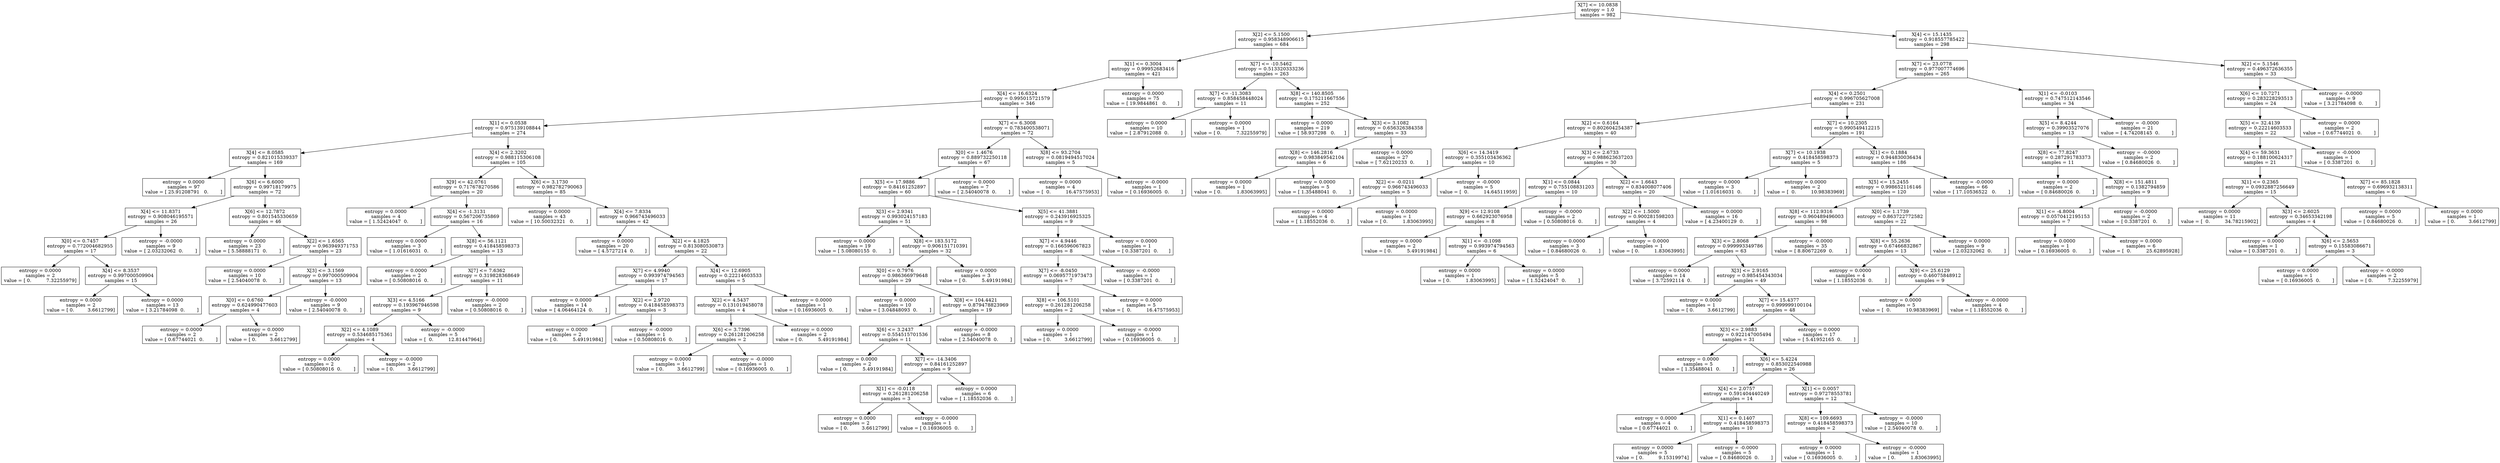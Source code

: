 digraph Tree {
0 [label="X[7] <= 10.0838\nentropy = 1.0\nsamples = 982", shape="box"] ;
1 [label="X[2] <= 5.1500\nentropy = 0.958348906615\nsamples = 684", shape="box"] ;
0 -> 1 ;
2 [label="X[1] <= 0.3004\nentropy = 0.99952683416\nsamples = 421", shape="box"] ;
1 -> 2 ;
3 [label="X[4] <= 16.6324\nentropy = 0.995015721579\nsamples = 346", shape="box"] ;
2 -> 3 ;
4 [label="X[1] <= 0.0538\nentropy = 0.975139108844\nsamples = 274", shape="box"] ;
3 -> 4 ;
5 [label="X[4] <= 8.0585\nentropy = 0.821015339337\nsamples = 169", shape="box"] ;
4 -> 5 ;
6 [label="entropy = 0.0000\nsamples = 97\nvalue = [ 25.91208791   0.        ]", shape="box"] ;
5 -> 6 ;
7 [label="X[6] <= 6.6000\nentropy = 0.99718179975\nsamples = 72", shape="box"] ;
5 -> 7 ;
8 [label="X[4] <= 11.8371\nentropy = 0.908046195571\nsamples = 26", shape="box"] ;
7 -> 8 ;
9 [label="X[0] <= 0.7457\nentropy = 0.772004682955\nsamples = 17", shape="box"] ;
8 -> 9 ;
10 [label="entropy = 0.0000\nsamples = 2\nvalue = [ 0.          7.32255979]", shape="box"] ;
9 -> 10 ;
11 [label="X[4] <= 8.3537\nentropy = 0.997000509904\nsamples = 15", shape="box"] ;
9 -> 11 ;
12 [label="entropy = 0.0000\nsamples = 2\nvalue = [ 0.         3.6612799]", shape="box"] ;
11 -> 12 ;
13 [label="entropy = 0.0000\nsamples = 13\nvalue = [ 3.21784098  0.        ]", shape="box"] ;
11 -> 13 ;
14 [label="entropy = -0.0000\nsamples = 9\nvalue = [ 2.03232062  0.        ]", shape="box"] ;
8 -> 14 ;
15 [label="X[6] <= 12.7872\nentropy = 0.801545330659\nsamples = 46", shape="box"] ;
7 -> 15 ;
16 [label="entropy = 0.0000\nsamples = 23\nvalue = [ 5.58888171  0.        ]", shape="box"] ;
15 -> 16 ;
17 [label="X[2] <= 1.6565\nentropy = 0.963949371753\nsamples = 23", shape="box"] ;
15 -> 17 ;
18 [label="entropy = 0.0000\nsamples = 10\nvalue = [ 2.54040078  0.        ]", shape="box"] ;
17 -> 18 ;
19 [label="X[3] <= 3.1569\nentropy = 0.997000509904\nsamples = 13", shape="box"] ;
17 -> 19 ;
20 [label="X[0] <= 0.6760\nentropy = 0.624990477603\nsamples = 4", shape="box"] ;
19 -> 20 ;
21 [label="entropy = 0.0000\nsamples = 2\nvalue = [ 0.67744021  0.        ]", shape="box"] ;
20 -> 21 ;
22 [label="entropy = 0.0000\nsamples = 2\nvalue = [ 0.         3.6612799]", shape="box"] ;
20 -> 22 ;
23 [label="entropy = -0.0000\nsamples = 9\nvalue = [ 2.54040078  0.        ]", shape="box"] ;
19 -> 23 ;
24 [label="X[4] <= 2.3202\nentropy = 0.988115306108\nsamples = 105", shape="box"] ;
4 -> 24 ;
25 [label="X[9] <= 42.0761\nentropy = 0.717678270586\nsamples = 20", shape="box"] ;
24 -> 25 ;
26 [label="entropy = 0.0000\nsamples = 4\nvalue = [ 1.52424047  0.        ]", shape="box"] ;
25 -> 26 ;
27 [label="X[4] <= -1.3131\nentropy = 0.567206735869\nsamples = 16", shape="box"] ;
25 -> 27 ;
28 [label="entropy = 0.0000\nsamples = 3\nvalue = [ 1.01616031  0.        ]", shape="box"] ;
27 -> 28 ;
29 [label="X[8] <= 56.1121\nentropy = 0.418458598373\nsamples = 13", shape="box"] ;
27 -> 29 ;
30 [label="entropy = 0.0000\nsamples = 2\nvalue = [ 0.50808016  0.        ]", shape="box"] ;
29 -> 30 ;
31 [label="X[7] <= 7.6362\nentropy = 0.319828368649\nsamples = 11", shape="box"] ;
29 -> 31 ;
32 [label="X[3] <= 4.5166\nentropy = 0.193967946598\nsamples = 9", shape="box"] ;
31 -> 32 ;
33 [label="X[2] <= 4.1089\nentropy = 0.534685175361\nsamples = 4", shape="box"] ;
32 -> 33 ;
34 [label="entropy = 0.0000\nsamples = 2\nvalue = [ 0.50808016  0.        ]", shape="box"] ;
33 -> 34 ;
35 [label="entropy = -0.0000\nsamples = 2\nvalue = [ 0.         3.6612799]", shape="box"] ;
33 -> 35 ;
36 [label="entropy = -0.0000\nsamples = 5\nvalue = [  0.          12.81447964]", shape="box"] ;
32 -> 36 ;
37 [label="entropy = -0.0000\nsamples = 2\nvalue = [ 0.50808016  0.        ]", shape="box"] ;
31 -> 37 ;
38 [label="X[6] <= 3.1730\nentropy = 0.982782790063\nsamples = 85", shape="box"] ;
24 -> 38 ;
39 [label="entropy = 0.0000\nsamples = 43\nvalue = [ 10.50032321   0.        ]", shape="box"] ;
38 -> 39 ;
40 [label="X[4] <= 7.8334\nentropy = 0.966743496033\nsamples = 42", shape="box"] ;
38 -> 40 ;
41 [label="entropy = 0.0000\nsamples = 20\nvalue = [ 4.5727214  0.       ]", shape="box"] ;
40 -> 41 ;
42 [label="X[2] <= 4.1825\nentropy = 0.813080530873\nsamples = 22", shape="box"] ;
40 -> 42 ;
43 [label="X[7] <= 4.9940\nentropy = 0.993974794563\nsamples = 17", shape="box"] ;
42 -> 43 ;
44 [label="entropy = 0.0000\nsamples = 14\nvalue = [ 4.06464124  0.        ]", shape="box"] ;
43 -> 44 ;
45 [label="X[2] <= 2.9720\nentropy = 0.418458598373\nsamples = 3", shape="box"] ;
43 -> 45 ;
46 [label="entropy = 0.0000\nsamples = 2\nvalue = [ 0.          5.49191984]", shape="box"] ;
45 -> 46 ;
47 [label="entropy = -0.0000\nsamples = 1\nvalue = [ 0.50808016  0.        ]", shape="box"] ;
45 -> 47 ;
48 [label="X[4] <= 12.6905\nentropy = 0.22214603533\nsamples = 5", shape="box"] ;
42 -> 48 ;
49 [label="X[2] <= 4.5437\nentropy = 0.131019458078\nsamples = 4", shape="box"] ;
48 -> 49 ;
50 [label="X[6] <= 3.7396\nentropy = 0.261281206258\nsamples = 2", shape="box"] ;
49 -> 50 ;
51 [label="entropy = 0.0000\nsamples = 1\nvalue = [ 0.         3.6612799]", shape="box"] ;
50 -> 51 ;
52 [label="entropy = -0.0000\nsamples = 1\nvalue = [ 0.16936005  0.        ]", shape="box"] ;
50 -> 52 ;
53 [label="entropy = 0.0000\nsamples = 2\nvalue = [ 0.          5.49191984]", shape="box"] ;
49 -> 53 ;
54 [label="entropy = 0.0000\nsamples = 1\nvalue = [ 0.16936005  0.        ]", shape="box"] ;
48 -> 54 ;
55 [label="X[7] <= 6.3008\nentropy = 0.783400538071\nsamples = 72", shape="box"] ;
3 -> 55 ;
56 [label="X[0] <= 1.4676\nentropy = 0.889732250118\nsamples = 67", shape="box"] ;
55 -> 56 ;
57 [label="X[5] <= 17.9886\nentropy = 0.84161252897\nsamples = 60", shape="box"] ;
56 -> 57 ;
58 [label="X[3] <= 2.9341\nentropy = 0.993024157183\nsamples = 51", shape="box"] ;
57 -> 58 ;
59 [label="entropy = 0.0000\nsamples = 19\nvalue = [ 5.08080155  0.        ]", shape="box"] ;
58 -> 59 ;
60 [label="X[8] <= 183.5172\nentropy = 0.906151710391\nsamples = 32", shape="box"] ;
58 -> 60 ;
61 [label="X[0] <= 0.7976\nentropy = 0.986366979648\nsamples = 29", shape="box"] ;
60 -> 61 ;
62 [label="entropy = 0.0000\nsamples = 10\nvalue = [ 3.04848093  0.        ]", shape="box"] ;
61 -> 62 ;
63 [label="X[8] <= 104.4421\nentropy = 0.879478823969\nsamples = 19", shape="box"] ;
61 -> 63 ;
64 [label="X[6] <= 3.2437\nentropy = 0.554515701536\nsamples = 11", shape="box"] ;
63 -> 64 ;
65 [label="entropy = 0.0000\nsamples = 2\nvalue = [ 0.          5.49191984]", shape="box"] ;
64 -> 65 ;
66 [label="X[7] <= -14.3406\nentropy = 0.84161252897\nsamples = 9", shape="box"] ;
64 -> 66 ;
67 [label="X[1] <= -0.0118\nentropy = 0.261281206258\nsamples = 3", shape="box"] ;
66 -> 67 ;
68 [label="entropy = 0.0000\nsamples = 2\nvalue = [ 0.         3.6612799]", shape="box"] ;
67 -> 68 ;
69 [label="entropy = -0.0000\nsamples = 1\nvalue = [ 0.16936005  0.        ]", shape="box"] ;
67 -> 69 ;
70 [label="entropy = 0.0000\nsamples = 6\nvalue = [ 1.18552036  0.        ]", shape="box"] ;
66 -> 70 ;
71 [label="entropy = -0.0000\nsamples = 8\nvalue = [ 2.54040078  0.        ]", shape="box"] ;
63 -> 71 ;
72 [label="entropy = 0.0000\nsamples = 3\nvalue = [ 0.          5.49191984]", shape="box"] ;
60 -> 72 ;
73 [label="X[5] <= 41.3881\nentropy = 0.243916925325\nsamples = 9", shape="box"] ;
57 -> 73 ;
74 [label="X[7] <= 4.9446\nentropy = 0.166596067823\nsamples = 8", shape="box"] ;
73 -> 74 ;
75 [label="X[7] <= -8.0450\nentropy = 0.0695771973473\nsamples = 7", shape="box"] ;
74 -> 75 ;
76 [label="X[8] <= 106.5101\nentropy = 0.261281206258\nsamples = 2", shape="box"] ;
75 -> 76 ;
77 [label="entropy = 0.0000\nsamples = 1\nvalue = [ 0.         3.6612799]", shape="box"] ;
76 -> 77 ;
78 [label="entropy = -0.0000\nsamples = 1\nvalue = [ 0.16936005  0.        ]", shape="box"] ;
76 -> 78 ;
79 [label="entropy = 0.0000\nsamples = 5\nvalue = [  0.          16.47575953]", shape="box"] ;
75 -> 79 ;
80 [label="entropy = -0.0000\nsamples = 1\nvalue = [ 0.3387201  0.       ]", shape="box"] ;
74 -> 80 ;
81 [label="entropy = 0.0000\nsamples = 1\nvalue = [ 0.3387201  0.       ]", shape="box"] ;
73 -> 81 ;
82 [label="entropy = 0.0000\nsamples = 7\nvalue = [ 2.54040078  0.        ]", shape="box"] ;
56 -> 82 ;
83 [label="X[8] <= 93.2704\nentropy = 0.0819494517024\nsamples = 5", shape="box"] ;
55 -> 83 ;
84 [label="entropy = 0.0000\nsamples = 4\nvalue = [  0.          16.47575953]", shape="box"] ;
83 -> 84 ;
85 [label="entropy = -0.0000\nsamples = 1\nvalue = [ 0.16936005  0.        ]", shape="box"] ;
83 -> 85 ;
86 [label="entropy = 0.0000\nsamples = 75\nvalue = [ 19.9844861   0.       ]", shape="box"] ;
2 -> 86 ;
87 [label="X[7] <= -10.5462\nentropy = 0.513320333236\nsamples = 263", shape="box"] ;
1 -> 87 ;
88 [label="X[7] <= -11.3083\nentropy = 0.858458448024\nsamples = 11", shape="box"] ;
87 -> 88 ;
89 [label="entropy = 0.0000\nsamples = 10\nvalue = [ 2.87912088  0.        ]", shape="box"] ;
88 -> 89 ;
90 [label="entropy = 0.0000\nsamples = 1\nvalue = [ 0.          7.32255979]", shape="box"] ;
88 -> 90 ;
91 [label="X[8] <= 140.8505\nentropy = 0.175211667556\nsamples = 252", shape="box"] ;
87 -> 91 ;
92 [label="entropy = 0.0000\nsamples = 219\nvalue = [ 58.937298   0.      ]", shape="box"] ;
91 -> 92 ;
93 [label="X[3] <= 3.1082\nentropy = 0.656326384358\nsamples = 33", shape="box"] ;
91 -> 93 ;
94 [label="X[8] <= 146.2816\nentropy = 0.983849542104\nsamples = 6", shape="box"] ;
93 -> 94 ;
95 [label="entropy = 0.0000\nsamples = 1\nvalue = [ 0.          1.83063995]", shape="box"] ;
94 -> 95 ;
96 [label="entropy = 0.0000\nsamples = 5\nvalue = [ 1.35488041  0.        ]", shape="box"] ;
94 -> 96 ;
97 [label="entropy = 0.0000\nsamples = 27\nvalue = [ 7.62120233  0.        ]", shape="box"] ;
93 -> 97 ;
98 [label="X[4] <= 15.1435\nentropy = 0.918557785422\nsamples = 298", shape="box"] ;
0 -> 98 ;
99 [label="X[7] <= 23.0778\nentropy = 0.977007774696\nsamples = 265", shape="box"] ;
98 -> 99 ;
100 [label="X[4] <= 0.2501\nentropy = 0.996705627008\nsamples = 231", shape="box"] ;
99 -> 100 ;
101 [label="X[2] <= 0.6164\nentropy = 0.802604254387\nsamples = 40", shape="box"] ;
100 -> 101 ;
102 [label="X[6] <= 14.3419\nentropy = 0.355103436362\nsamples = 10", shape="box"] ;
101 -> 102 ;
103 [label="X[2] <= -0.0211\nentropy = 0.966743496033\nsamples = 5", shape="box"] ;
102 -> 103 ;
104 [label="entropy = 0.0000\nsamples = 4\nvalue = [ 1.18552036  0.        ]", shape="box"] ;
103 -> 104 ;
105 [label="entropy = 0.0000\nsamples = 1\nvalue = [ 0.          1.83063995]", shape="box"] ;
103 -> 105 ;
106 [label="entropy = -0.0000\nsamples = 5\nvalue = [  0.          14.64511959]", shape="box"] ;
102 -> 106 ;
107 [label="X[3] <= 2.6733\nentropy = 0.988623637203\nsamples = 30", shape="box"] ;
101 -> 107 ;
108 [label="X[1] <= 0.0844\nentropy = 0.755108831203\nsamples = 10", shape="box"] ;
107 -> 108 ;
109 [label="X[9] <= 12.9108\nentropy = 0.662923076958\nsamples = 8", shape="box"] ;
108 -> 109 ;
110 [label="entropy = 0.0000\nsamples = 2\nvalue = [ 0.          5.49191984]", shape="box"] ;
109 -> 110 ;
111 [label="X[1] <= -0.1098\nentropy = 0.993974794563\nsamples = 6", shape="box"] ;
109 -> 111 ;
112 [label="entropy = 0.0000\nsamples = 1\nvalue = [ 0.          1.83063995]", shape="box"] ;
111 -> 112 ;
113 [label="entropy = 0.0000\nsamples = 5\nvalue = [ 1.52424047  0.        ]", shape="box"] ;
111 -> 113 ;
114 [label="entropy = -0.0000\nsamples = 2\nvalue = [ 0.50808016  0.        ]", shape="box"] ;
108 -> 114 ;
115 [label="X[2] <= 1.6643\nentropy = 0.834008077406\nsamples = 20", shape="box"] ;
107 -> 115 ;
116 [label="X[2] <= 1.5000\nentropy = 0.900281598203\nsamples = 4", shape="box"] ;
115 -> 116 ;
117 [label="entropy = 0.0000\nsamples = 3\nvalue = [ 0.84680026  0.        ]", shape="box"] ;
116 -> 117 ;
118 [label="entropy = 0.0000\nsamples = 1\nvalue = [ 0.          1.83063995]", shape="box"] ;
116 -> 118 ;
119 [label="entropy = 0.0000\nsamples = 16\nvalue = [ 4.23400129  0.        ]", shape="box"] ;
115 -> 119 ;
120 [label="X[7] <= 10.2305\nentropy = 0.990549412215\nsamples = 191", shape="box"] ;
100 -> 120 ;
121 [label="X[7] <= 10.1938\nentropy = 0.418458598373\nsamples = 5", shape="box"] ;
120 -> 121 ;
122 [label="entropy = 0.0000\nsamples = 3\nvalue = [ 1.01616031  0.        ]", shape="box"] ;
121 -> 122 ;
123 [label="entropy = 0.0000\nsamples = 2\nvalue = [  0.          10.98383969]", shape="box"] ;
121 -> 123 ;
124 [label="X[1] <= 0.1884\nentropy = 0.944830036434\nsamples = 186", shape="box"] ;
120 -> 124 ;
125 [label="X[5] <= 15.2455\nentropy = 0.998652116146\nsamples = 120", shape="box"] ;
124 -> 125 ;
126 [label="X[8] <= 112.9316\nentropy = 0.960489496003\nsamples = 98", shape="box"] ;
125 -> 126 ;
127 [label="X[3] <= 2.8068\nentropy = 0.999993349786\nsamples = 63", shape="box"] ;
126 -> 127 ;
128 [label="entropy = 0.0000\nsamples = 14\nvalue = [ 3.72592114  0.        ]", shape="box"] ;
127 -> 128 ;
129 [label="X[3] <= 2.9165\nentropy = 0.985454343034\nsamples = 49", shape="box"] ;
127 -> 129 ;
130 [label="entropy = 0.0000\nsamples = 1\nvalue = [ 0.         3.6612799]", shape="box"] ;
129 -> 130 ;
131 [label="X[7] <= 15.4377\nentropy = 0.999999100104\nsamples = 48", shape="box"] ;
129 -> 131 ;
132 [label="X[3] <= 2.9883\nentropy = 0.922147005494\nsamples = 31", shape="box"] ;
131 -> 132 ;
133 [label="entropy = 0.0000\nsamples = 5\nvalue = [ 1.35488041  0.        ]", shape="box"] ;
132 -> 133 ;
134 [label="X[6] <= 5.4224\nentropy = 0.853022540988\nsamples = 26", shape="box"] ;
132 -> 134 ;
135 [label="X[4] <= 2.0757\nentropy = 0.591404440249\nsamples = 14", shape="box"] ;
134 -> 135 ;
136 [label="entropy = 0.0000\nsamples = 4\nvalue = [ 0.67744021  0.        ]", shape="box"] ;
135 -> 136 ;
137 [label="X[1] <= 0.1407\nentropy = 0.418458598373\nsamples = 10", shape="box"] ;
135 -> 137 ;
138 [label="entropy = 0.0000\nsamples = 5\nvalue = [ 0.          9.15319974]", shape="box"] ;
137 -> 138 ;
139 [label="entropy = -0.0000\nsamples = 5\nvalue = [ 0.84680026  0.        ]", shape="box"] ;
137 -> 139 ;
140 [label="X[1] <= 0.0057\nentropy = 0.97278553781\nsamples = 12", shape="box"] ;
134 -> 140 ;
141 [label="X[8] <= 109.6693\nentropy = 0.418458598373\nsamples = 2", shape="box"] ;
140 -> 141 ;
142 [label="entropy = 0.0000\nsamples = 1\nvalue = [ 0.16936005  0.        ]", shape="box"] ;
141 -> 142 ;
143 [label="entropy = -0.0000\nsamples = 1\nvalue = [ 0.          1.83063995]", shape="box"] ;
141 -> 143 ;
144 [label="entropy = -0.0000\nsamples = 10\nvalue = [ 2.54040078  0.        ]", shape="box"] ;
140 -> 144 ;
145 [label="entropy = 0.0000\nsamples = 17\nvalue = [ 5.41952165  0.        ]", shape="box"] ;
131 -> 145 ;
146 [label="entropy = -0.0000\nsamples = 35\nvalue = [ 8.80672269  0.        ]", shape="box"] ;
126 -> 146 ;
147 [label="X[0] <= 1.1739\nentropy = 0.863722772582\nsamples = 22", shape="box"] ;
125 -> 147 ;
148 [label="X[8] <= 55.2636\nentropy = 0.67466832867\nsamples = 13", shape="box"] ;
147 -> 148 ;
149 [label="entropy = 0.0000\nsamples = 4\nvalue = [ 1.18552036  0.        ]", shape="box"] ;
148 -> 149 ;
150 [label="X[9] <= 25.6129\nentropy = 0.46075848912\nsamples = 9", shape="box"] ;
148 -> 150 ;
151 [label="entropy = 0.0000\nsamples = 5\nvalue = [  0.          10.98383969]", shape="box"] ;
150 -> 151 ;
152 [label="entropy = -0.0000\nsamples = 4\nvalue = [ 1.18552036  0.        ]", shape="box"] ;
150 -> 152 ;
153 [label="entropy = 0.0000\nsamples = 9\nvalue = [ 2.03232062  0.        ]", shape="box"] ;
147 -> 153 ;
154 [label="entropy = -0.0000\nsamples = 66\nvalue = [ 17.10536522   0.        ]", shape="box"] ;
124 -> 154 ;
155 [label="X[1] <= -0.0103\nentropy = 0.747512143546\nsamples = 34", shape="box"] ;
99 -> 155 ;
156 [label="X[5] <= 8.4244\nentropy = 0.39903527076\nsamples = 13", shape="box"] ;
155 -> 156 ;
157 [label="X[8] <= 77.8247\nentropy = 0.287291783373\nsamples = 11", shape="box"] ;
156 -> 157 ;
158 [label="entropy = 0.0000\nsamples = 2\nvalue = [ 0.84680026  0.        ]", shape="box"] ;
157 -> 158 ;
159 [label="X[8] <= 151.4811\nentropy = 0.1382794859\nsamples = 9", shape="box"] ;
157 -> 159 ;
160 [label="X[1] <= -4.8004\nentropy = 0.0570412195153\nsamples = 7", shape="box"] ;
159 -> 160 ;
161 [label="entropy = 0.0000\nsamples = 1\nvalue = [ 0.16936005  0.        ]", shape="box"] ;
160 -> 161 ;
162 [label="entropy = 0.0000\nsamples = 6\nvalue = [  0.          25.62895928]", shape="box"] ;
160 -> 162 ;
163 [label="entropy = -0.0000\nsamples = 2\nvalue = [ 0.3387201  0.       ]", shape="box"] ;
159 -> 163 ;
164 [label="entropy = -0.0000\nsamples = 2\nvalue = [ 0.84680026  0.        ]", shape="box"] ;
156 -> 164 ;
165 [label="entropy = -0.0000\nsamples = 21\nvalue = [ 4.74208145  0.        ]", shape="box"] ;
155 -> 165 ;
166 [label="X[2] <= 5.1546\nentropy = 0.496372636355\nsamples = 33", shape="box"] ;
98 -> 166 ;
167 [label="X[6] <= 10.7271\nentropy = 0.283228293513\nsamples = 24", shape="box"] ;
166 -> 167 ;
168 [label="X[5] <= 32.4139\nentropy = 0.22214603533\nsamples = 22", shape="box"] ;
167 -> 168 ;
169 [label="X[4] <= 59.3631\nentropy = 0.188100624317\nsamples = 21", shape="box"] ;
168 -> 169 ;
170 [label="X[1] <= 0.2365\nentropy = 0.0932887256649\nsamples = 15", shape="box"] ;
169 -> 170 ;
171 [label="entropy = 0.0000\nsamples = 11\nvalue = [  0.          34.78215902]", shape="box"] ;
170 -> 171 ;
172 [label="X[3] <= 2.6025\nentropy = 0.34653342198\nsamples = 4", shape="box"] ;
170 -> 172 ;
173 [label="entropy = 0.0000\nsamples = 1\nvalue = [ 0.3387201  0.       ]", shape="box"] ;
172 -> 173 ;
174 [label="X[6] <= 2.5653\nentropy = 0.15583086671\nsamples = 3", shape="box"] ;
172 -> 174 ;
175 [label="entropy = 0.0000\nsamples = 1\nvalue = [ 0.16936005  0.        ]", shape="box"] ;
174 -> 175 ;
176 [label="entropy = -0.0000\nsamples = 2\nvalue = [ 0.          7.32255979]", shape="box"] ;
174 -> 176 ;
177 [label="X[7] <= 85.1828\nentropy = 0.696932138311\nsamples = 6", shape="box"] ;
169 -> 177 ;
178 [label="entropy = 0.0000\nsamples = 5\nvalue = [ 0.84680026  0.        ]", shape="box"] ;
177 -> 178 ;
179 [label="entropy = 0.0000\nsamples = 1\nvalue = [ 0.         3.6612799]", shape="box"] ;
177 -> 179 ;
180 [label="entropy = -0.0000\nsamples = 1\nvalue = [ 0.3387201  0.       ]", shape="box"] ;
168 -> 180 ;
181 [label="entropy = 0.0000\nsamples = 2\nvalue = [ 0.67744021  0.        ]", shape="box"] ;
167 -> 181 ;
182 [label="entropy = -0.0000\nsamples = 9\nvalue = [ 3.21784098  0.        ]", shape="box"] ;
166 -> 182 ;
}